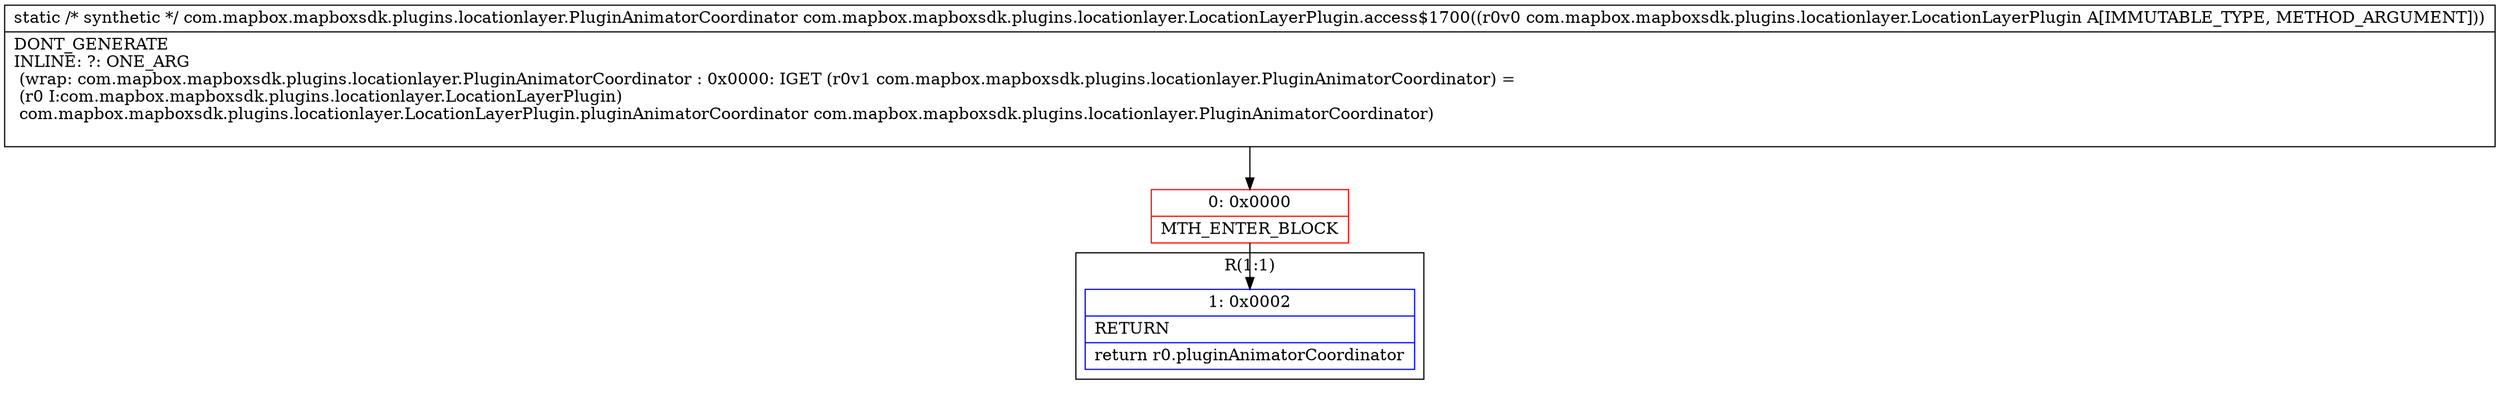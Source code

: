 digraph "CFG forcom.mapbox.mapboxsdk.plugins.locationlayer.LocationLayerPlugin.access$1700(Lcom\/mapbox\/mapboxsdk\/plugins\/locationlayer\/LocationLayerPlugin;)Lcom\/mapbox\/mapboxsdk\/plugins\/locationlayer\/PluginAnimatorCoordinator;" {
subgraph cluster_Region_222229231 {
label = "R(1:1)";
node [shape=record,color=blue];
Node_1 [shape=record,label="{1\:\ 0x0002|RETURN\l|return r0.pluginAnimatorCoordinator\l}"];
}
Node_0 [shape=record,color=red,label="{0\:\ 0x0000|MTH_ENTER_BLOCK\l}"];
MethodNode[shape=record,label="{static \/* synthetic *\/ com.mapbox.mapboxsdk.plugins.locationlayer.PluginAnimatorCoordinator com.mapbox.mapboxsdk.plugins.locationlayer.LocationLayerPlugin.access$1700((r0v0 com.mapbox.mapboxsdk.plugins.locationlayer.LocationLayerPlugin A[IMMUTABLE_TYPE, METHOD_ARGUMENT]))  | DONT_GENERATE\lINLINE: ?: ONE_ARG  \l  (wrap: com.mapbox.mapboxsdk.plugins.locationlayer.PluginAnimatorCoordinator : 0x0000: IGET  (r0v1 com.mapbox.mapboxsdk.plugins.locationlayer.PluginAnimatorCoordinator) = \l  (r0 I:com.mapbox.mapboxsdk.plugins.locationlayer.LocationLayerPlugin)\l com.mapbox.mapboxsdk.plugins.locationlayer.LocationLayerPlugin.pluginAnimatorCoordinator com.mapbox.mapboxsdk.plugins.locationlayer.PluginAnimatorCoordinator)\l\l}"];
MethodNode -> Node_0;
Node_0 -> Node_1;
}

